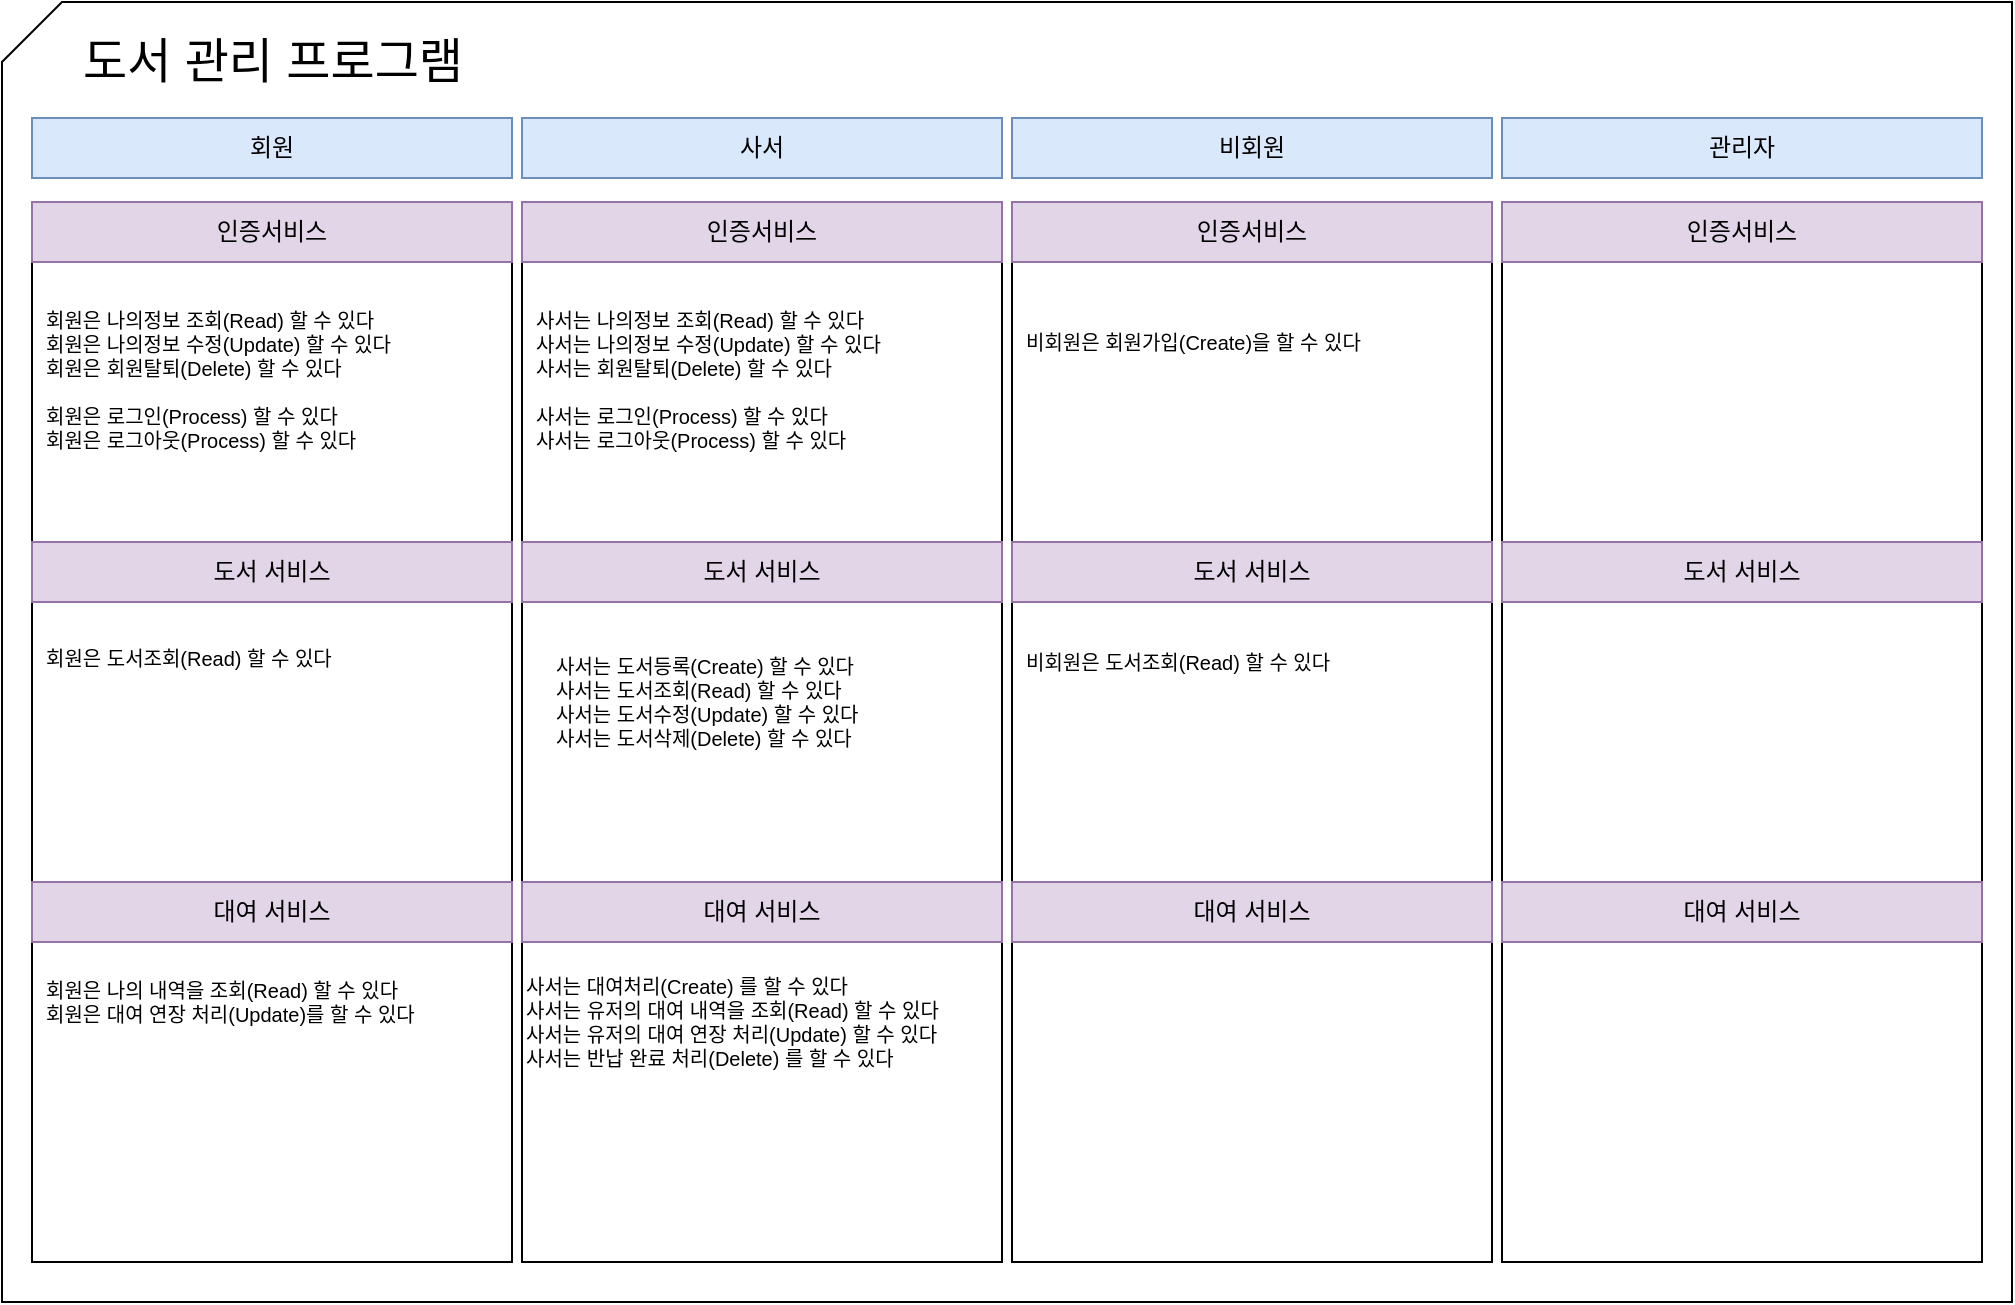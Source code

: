 <mxfile version="27.0.9" pages="2">
  <diagram name="요구사항확인" id="si9WiEyHauwOeKY3Vzi-">
    <mxGraphModel dx="1426" dy="849" grid="1" gridSize="10" guides="1" tooltips="1" connect="1" arrows="1" fold="1" page="1" pageScale="1" pageWidth="827" pageHeight="1169" math="0" shadow="0">
      <root>
        <mxCell id="0" />
        <mxCell id="1" parent="0" />
        <mxCell id="LVaz8bQsQqEIjGHbkDQo-53" value="" style="shape=card;whiteSpace=wrap;html=1;" parent="1" vertex="1">
          <mxGeometry x="25" y="10" width="1005" height="650" as="geometry" />
        </mxCell>
        <mxCell id="LVaz8bQsQqEIjGHbkDQo-34" value="" style="rounded=0;whiteSpace=wrap;html=1;" parent="1" vertex="1">
          <mxGeometry x="775" y="110" width="240" height="530" as="geometry" />
        </mxCell>
        <mxCell id="LVaz8bQsQqEIjGHbkDQo-33" value="" style="rounded=0;whiteSpace=wrap;html=1;" parent="1" vertex="1">
          <mxGeometry x="530" y="110" width="240" height="530" as="geometry" />
        </mxCell>
        <mxCell id="LVaz8bQsQqEIjGHbkDQo-32" value="" style="rounded=0;whiteSpace=wrap;html=1;" parent="1" vertex="1">
          <mxGeometry x="285" y="110" width="240" height="530" as="geometry" />
        </mxCell>
        <mxCell id="LVaz8bQsQqEIjGHbkDQo-31" value="" style="rounded=0;whiteSpace=wrap;html=1;" parent="1" vertex="1">
          <mxGeometry x="40" y="110" width="240" height="530" as="geometry" />
        </mxCell>
        <mxCell id="LVaz8bQsQqEIjGHbkDQo-35" value="인증서비스" style="rounded=0;whiteSpace=wrap;html=1;fillColor=#e1d5e7;strokeColor=#9673a6;" parent="1" vertex="1">
          <mxGeometry x="40" y="110" width="240" height="30" as="geometry" />
        </mxCell>
        <mxCell id="LVaz8bQsQqEIjGHbkDQo-36" value="인증서비스" style="rounded=0;whiteSpace=wrap;html=1;fillColor=#e1d5e7;strokeColor=#9673a6;" parent="1" vertex="1">
          <mxGeometry x="285" y="110" width="240" height="30" as="geometry" />
        </mxCell>
        <mxCell id="LVaz8bQsQqEIjGHbkDQo-37" value="인증서비스" style="rounded=0;whiteSpace=wrap;html=1;fillColor=#e1d5e7;strokeColor=#9673a6;" parent="1" vertex="1">
          <mxGeometry x="530" y="110" width="240" height="30" as="geometry" />
        </mxCell>
        <mxCell id="LVaz8bQsQqEIjGHbkDQo-38" value="인증서비스" style="rounded=0;whiteSpace=wrap;html=1;fillColor=#e1d5e7;strokeColor=#9673a6;" parent="1" vertex="1">
          <mxGeometry x="775" y="110" width="240" height="30" as="geometry" />
        </mxCell>
        <mxCell id="LVaz8bQsQqEIjGHbkDQo-39" value="도서 서비스" style="rounded=0;whiteSpace=wrap;html=1;fillColor=#e1d5e7;strokeColor=#9673a6;" parent="1" vertex="1">
          <mxGeometry x="40" y="280" width="240" height="30" as="geometry" />
        </mxCell>
        <mxCell id="LVaz8bQsQqEIjGHbkDQo-40" value="도서 서비스" style="rounded=0;whiteSpace=wrap;html=1;fillColor=#e1d5e7;strokeColor=#9673a6;" parent="1" vertex="1">
          <mxGeometry x="285" y="280" width="240" height="30" as="geometry" />
        </mxCell>
        <mxCell id="LVaz8bQsQqEIjGHbkDQo-41" value="도서 서비스" style="rounded=0;whiteSpace=wrap;html=1;fillColor=#e1d5e7;strokeColor=#9673a6;" parent="1" vertex="1">
          <mxGeometry x="530" y="280" width="240" height="30" as="geometry" />
        </mxCell>
        <mxCell id="LVaz8bQsQqEIjGHbkDQo-42" value="도서 서비스" style="rounded=0;whiteSpace=wrap;html=1;fillColor=#e1d5e7;strokeColor=#9673a6;" parent="1" vertex="1">
          <mxGeometry x="775" y="280" width="240" height="30" as="geometry" />
        </mxCell>
        <mxCell id="LVaz8bQsQqEIjGHbkDQo-43" value="대여 서비스" style="rounded=0;whiteSpace=wrap;html=1;fillColor=#e1d5e7;strokeColor=#9673a6;" parent="1" vertex="1">
          <mxGeometry x="40" y="450" width="240" height="30" as="geometry" />
        </mxCell>
        <mxCell id="LVaz8bQsQqEIjGHbkDQo-44" value="대여 서비스" style="rounded=0;whiteSpace=wrap;html=1;fillColor=#e1d5e7;strokeColor=#9673a6;" parent="1" vertex="1">
          <mxGeometry x="285" y="450" width="240" height="30" as="geometry" />
        </mxCell>
        <mxCell id="LVaz8bQsQqEIjGHbkDQo-45" value="대여 서비스" style="rounded=0;whiteSpace=wrap;html=1;fillColor=#e1d5e7;strokeColor=#9673a6;" parent="1" vertex="1">
          <mxGeometry x="530" y="450" width="240" height="30" as="geometry" />
        </mxCell>
        <mxCell id="LVaz8bQsQqEIjGHbkDQo-46" value="대여 서비스" style="rounded=0;whiteSpace=wrap;html=1;fillColor=#e1d5e7;strokeColor=#9673a6;" parent="1" vertex="1">
          <mxGeometry x="775" y="450" width="240" height="30" as="geometry" />
        </mxCell>
        <mxCell id="LVaz8bQsQqEIjGHbkDQo-2" value="&lt;font style=&quot;font-size: 24px;&quot;&gt;도서 관리 프로그램&lt;/font&gt;" style="text;html=1;align=center;verticalAlign=middle;resizable=0;points=[];autosize=1;strokeColor=none;fillColor=none;" parent="1" vertex="1">
          <mxGeometry x="55" y="20" width="210" height="40" as="geometry" />
        </mxCell>
        <mxCell id="LVaz8bQsQqEIjGHbkDQo-3" value="사서" style="text;html=1;align=center;verticalAlign=middle;resizable=0;points=[];autosize=1;strokeColor=none;fillColor=none;" parent="1" vertex="1">
          <mxGeometry x="290" y="68" width="50" height="30" as="geometry" />
        </mxCell>
        <mxCell id="LVaz8bQsQqEIjGHbkDQo-4" value="비회원" style="text;html=1;align=center;verticalAlign=middle;resizable=0;points=[];autosize=1;strokeColor=none;fillColor=none;" parent="1" vertex="1">
          <mxGeometry x="560" y="68" width="60" height="30" as="geometry" />
        </mxCell>
        <mxCell id="LVaz8bQsQqEIjGHbkDQo-5" value="회원" style="text;html=1;align=center;verticalAlign=middle;resizable=0;points=[];autosize=1;strokeColor=none;fillColor=none;" parent="1" vertex="1">
          <mxGeometry x="40" y="68" width="50" height="30" as="geometry" />
        </mxCell>
        <mxCell id="LVaz8bQsQqEIjGHbkDQo-6" value="관리자" style="text;html=1;align=center;verticalAlign=middle;resizable=0;points=[];autosize=1;strokeColor=none;fillColor=none;" parent="1" vertex="1">
          <mxGeometry x="840" y="68" width="60" height="30" as="geometry" />
        </mxCell>
        <mxCell id="LVaz8bQsQqEIjGHbkDQo-20" value="&lt;div&gt;&lt;span style=&quot;background-color: transparent; color: light-dark(rgb(0, 0, 0), rgb(255, 255, 255));&quot;&gt;회원은 도서조회(Read) 할 수 있다&lt;/span&gt;&lt;/div&gt;&lt;div&gt;&lt;br&gt;&lt;/div&gt;&lt;div&gt;&lt;br&gt;&lt;/div&gt;" style="text;html=1;align=left;verticalAlign=middle;resizable=0;points=[];autosize=1;strokeColor=none;fillColor=none;fontSize=10;" parent="1" vertex="1">
          <mxGeometry x="45" y="325" width="170" height="50" as="geometry" />
        </mxCell>
        <mxCell id="LVaz8bQsQqEIjGHbkDQo-21" value="&lt;div&gt;&lt;span style=&quot;background-color: transparent; color: light-dark(rgb(0, 0, 0), rgb(255, 255, 255));&quot;&gt;회원은 나의정보 조회(Read) 할 수 있다&lt;/span&gt;&lt;/div&gt;&lt;div&gt;회원은 나의정보 수정(Update) 할 수 있다&lt;/div&gt;&lt;div&gt;회원은 회원탈퇴(Delete) 할 수 있다&lt;/div&gt;&lt;div&gt;&lt;br&gt;&lt;/div&gt;&lt;div&gt;회원은 로그인(Process) 할 수 있다&lt;/div&gt;&lt;div&gt;회원은 로그아웃&lt;span style=&quot;background-color: transparent; color: light-dark(rgb(0, 0, 0), rgb(255, 255, 255));&quot;&gt;(Process)&lt;/span&gt;&lt;span style=&quot;background-color: transparent; color: light-dark(rgb(0, 0, 0), rgb(255, 255, 255));&quot;&gt;&amp;nbsp;할 수 있다&lt;/span&gt;&lt;/div&gt;&lt;div&gt;&lt;br&gt;&lt;/div&gt;" style="text;html=1;align=left;verticalAlign=middle;resizable=0;points=[];autosize=1;strokeColor=none;fillColor=none;fontSize=10;" parent="1" vertex="1">
          <mxGeometry x="45" y="155" width="200" height="100" as="geometry" />
        </mxCell>
        <mxCell id="LVaz8bQsQqEIjGHbkDQo-22" value="&lt;br&gt;&lt;div&gt;&lt;br&gt;&lt;/div&gt;&lt;div&gt;회원은 나의 내역을 조회(Read) 할 수 있다&lt;/div&gt;&lt;div&gt;회원은 대여 연장 처리(Update)를 할 수 있다&lt;/div&gt;&lt;div&gt;&lt;br&gt;&lt;/div&gt;&lt;div&gt;&lt;br&gt;&lt;/div&gt;" style="text;html=1;align=left;verticalAlign=middle;resizable=0;points=[];autosize=1;strokeColor=none;fillColor=none;fontSize=10;" parent="1" vertex="1">
          <mxGeometry x="45" y="465" width="210" height="90" as="geometry" />
        </mxCell>
        <mxCell id="LVaz8bQsQqEIjGHbkDQo-23" value="&lt;br&gt;&lt;div&gt;비회원은 회원가입(Create)을 할 수 있다&lt;/div&gt;&lt;div&gt;&lt;br&gt;&lt;/div&gt;" style="text;html=1;align=left;verticalAlign=middle;resizable=0;points=[];autosize=1;strokeColor=none;fillColor=none;fontSize=10;" parent="1" vertex="1">
          <mxGeometry x="535" y="155" width="190" height="50" as="geometry" />
        </mxCell>
        <mxCell id="LVaz8bQsQqEIjGHbkDQo-25" value="&lt;div&gt;&lt;span style=&quot;background-color: transparent; color: light-dark(rgb(0, 0, 0), rgb(255, 255, 255));&quot;&gt;사서는 나의정보 조회(Read) 할 수 있다&lt;/span&gt;&lt;/div&gt;&lt;div&gt;&lt;span style=&quot;background-color: transparent; color: light-dark(rgb(0, 0, 0), rgb(255, 255, 255));&quot;&gt;사서는&lt;/span&gt;&amp;nbsp;나의정보 수정(Update) 할 수 있다&lt;/div&gt;&lt;div&gt;&lt;span style=&quot;background-color: transparent; color: light-dark(rgb(0, 0, 0), rgb(255, 255, 255));&quot;&gt;사서는&lt;/span&gt;&amp;nbsp;회원탈퇴(Delete) 할 수 있다&lt;/div&gt;&lt;div&gt;&lt;br&gt;&lt;/div&gt;&lt;div&gt;&lt;span style=&quot;background-color: transparent; color: light-dark(rgb(0, 0, 0), rgb(255, 255, 255));&quot;&gt;사서는&lt;/span&gt;&amp;nbsp;로그인(Process) 할 수 있다&lt;/div&gt;&lt;div&gt;&lt;span style=&quot;background-color: transparent; color: light-dark(rgb(0, 0, 0), rgb(255, 255, 255));&quot;&gt;사서는&lt;/span&gt;&amp;nbsp;로그아웃&lt;span style=&quot;background-color: transparent; color: light-dark(rgb(0, 0, 0), rgb(255, 255, 255));&quot;&gt;(Process)&lt;/span&gt;&lt;span style=&quot;background-color: transparent; color: light-dark(rgb(0, 0, 0), rgb(255, 255, 255));&quot;&gt;&amp;nbsp;할 수 있다&lt;/span&gt;&lt;/div&gt;&lt;div&gt;&lt;br&gt;&lt;/div&gt;" style="text;html=1;align=left;verticalAlign=middle;resizable=0;points=[];autosize=1;strokeColor=none;fillColor=none;fontSize=10;" parent="1" vertex="1">
          <mxGeometry x="290" y="155" width="200" height="100" as="geometry" />
        </mxCell>
        <mxCell id="LVaz8bQsQqEIjGHbkDQo-28" value="&lt;br&gt;&lt;div&gt;사서는 도서등록(Create) 할 수 있다&lt;/div&gt;&lt;div&gt;사서는 도서조회(Read) 할 수 있다&lt;/div&gt;&lt;div&gt;사서는 도서수정(Update) 할 수 있다&lt;/div&gt;&lt;div&gt;사서는 도서삭제(Delete) 할 수 있다&lt;/div&gt;&lt;div&gt;&lt;br&gt;&lt;/div&gt;" style="text;html=1;align=left;verticalAlign=middle;resizable=0;points=[];autosize=1;strokeColor=none;fillColor=none;fontSize=10;" parent="1" vertex="1">
          <mxGeometry x="300" y="315" width="170" height="90" as="geometry" />
        </mxCell>
        <mxCell id="LVaz8bQsQqEIjGHbkDQo-29" value="&lt;br&gt;&lt;div&gt;&lt;span style=&quot;background-color: transparent; color: light-dark(rgb(0, 0, 0), rgb(255, 255, 255));&quot;&gt;비회원은 도서조회(Read) 할 수 있다&lt;/span&gt;&lt;/div&gt;&lt;div&gt;&lt;br&gt;&lt;/div&gt;" style="text;html=1;align=left;verticalAlign=middle;resizable=0;points=[];autosize=1;strokeColor=none;fillColor=none;fontSize=10;" parent="1" vertex="1">
          <mxGeometry x="535" y="315" width="180" height="50" as="geometry" />
        </mxCell>
        <mxCell id="LVaz8bQsQqEIjGHbkDQo-30" value="&lt;br&gt;&lt;div&gt;사서는 대여처리(Create) 를 할 수 있다&lt;/div&gt;&lt;div&gt;사서는 유저의 대여 내역을 조회(Read) 할 수 있다&lt;/div&gt;&lt;div&gt;사서는 유저의 대여 연장 처리(Update) 할 수 있다&lt;/div&gt;&lt;div&gt;사서는 반납 완료 처리(Delete) 를 할 수 있다&lt;/div&gt;&lt;div&gt;&amp;nbsp;&lt;/div&gt;" style="text;html=1;align=left;verticalAlign=middle;resizable=0;points=[];autosize=1;strokeColor=none;fillColor=none;fontSize=10;" parent="1" vertex="1">
          <mxGeometry x="285" y="475" width="230" height="90" as="geometry" />
        </mxCell>
        <mxCell id="LVaz8bQsQqEIjGHbkDQo-49" value="회원" style="rounded=0;whiteSpace=wrap;html=1;fillColor=#dae8fc;strokeColor=#6c8ebf;" parent="1" vertex="1">
          <mxGeometry x="40" y="68" width="240" height="30" as="geometry" />
        </mxCell>
        <mxCell id="LVaz8bQsQqEIjGHbkDQo-50" value="사서" style="rounded=0;whiteSpace=wrap;html=1;fillColor=#dae8fc;strokeColor=#6c8ebf;" parent="1" vertex="1">
          <mxGeometry x="285" y="68" width="240" height="30" as="geometry" />
        </mxCell>
        <mxCell id="LVaz8bQsQqEIjGHbkDQo-51" value="관리자" style="rounded=0;whiteSpace=wrap;html=1;fillColor=#dae8fc;strokeColor=#6c8ebf;" parent="1" vertex="1">
          <mxGeometry x="775" y="68" width="240" height="30" as="geometry" />
        </mxCell>
        <mxCell id="LVaz8bQsQqEIjGHbkDQo-52" value="비회원" style="rounded=0;whiteSpace=wrap;html=1;fillColor=#dae8fc;strokeColor=#6c8ebf;" parent="1" vertex="1">
          <mxGeometry x="530" y="68" width="240" height="30" as="geometry" />
        </mxCell>
      </root>
    </mxGraphModel>
  </diagram>
  <diagram id="BZQsb9NRgBKKPaSN_zVv" name="USECASE">
    <mxGraphModel dx="983" dy="586" grid="1" gridSize="10" guides="1" tooltips="1" connect="1" arrows="1" fold="1" page="1" pageScale="1" pageWidth="827" pageHeight="1169" math="0" shadow="0">
      <root>
        <mxCell id="0" />
        <mxCell id="1" parent="0" />
        <mxCell id="SBfkFys1KS65sLbY7qjm-83" value="&lt;span style=&quot;font-size: 11px; background-color: rgb(255, 255, 255);&quot;&gt;extend&lt;/span&gt;" style="text;html=1;align=center;verticalAlign=middle;resizable=0;points=[];autosize=1;strokeColor=none;fillColor=none;" vertex="1" parent="1">
          <mxGeometry x="170" y="140" width="60" height="30" as="geometry" />
        </mxCell>
        <mxCell id="SBfkFys1KS65sLbY7qjm-13" value="도서 관리 시스템" style="shape=umlFrame;whiteSpace=wrap;html=1;pointerEvents=0;width=90;height=30;" vertex="1" parent="1">
          <mxGeometry x="120" y="40" width="600" height="800" as="geometry" />
        </mxCell>
        <mxCell id="SBfkFys1KS65sLbY7qjm-14" value="회원" style="shape=umlActor;verticalLabelPosition=bottom;verticalAlign=top;html=1;" vertex="1" parent="1">
          <mxGeometry x="40" y="80" width="40" height="80" as="geometry" />
        </mxCell>
        <mxCell id="SBfkFys1KS65sLbY7qjm-16" value="비회원" style="shape=umlActor;verticalLabelPosition=bottom;verticalAlign=top;html=1;" vertex="1" parent="1">
          <mxGeometry x="40" y="240" width="40" height="80" as="geometry" />
        </mxCell>
        <mxCell id="SBfkFys1KS65sLbY7qjm-17" value="사서" style="shape=umlActor;verticalLabelPosition=bottom;verticalAlign=top;html=1;" vertex="1" parent="1">
          <mxGeometry x="760" y="80" width="40" height="80" as="geometry" />
        </mxCell>
        <mxCell id="SBfkFys1KS65sLbY7qjm-20" value="관리자" style="shape=umlActor;verticalLabelPosition=bottom;verticalAlign=top;html=1;" vertex="1" parent="1">
          <mxGeometry x="760" y="400" width="40" height="80" as="geometry" />
        </mxCell>
        <mxCell id="SBfkFys1KS65sLbY7qjm-24" value="도서조회" style="ellipse;whiteSpace=wrap;html=1;" vertex="1" parent="1">
          <mxGeometry x="160" y="80" width="80" height="40" as="geometry" />
        </mxCell>
        <mxCell id="SBfkFys1KS65sLbY7qjm-26" value="도서등록" style="ellipse;whiteSpace=wrap;html=1;" vertex="1" parent="1">
          <mxGeometry x="600" y="120" width="80" height="40" as="geometry" />
        </mxCell>
        <mxCell id="SBfkFys1KS65sLbY7qjm-27" value="도서수정" style="ellipse;whiteSpace=wrap;html=1;" vertex="1" parent="1">
          <mxGeometry x="600" y="200" width="80" height="40" as="geometry" />
        </mxCell>
        <mxCell id="SBfkFys1KS65sLbY7qjm-28" value="도서삭제" style="ellipse;whiteSpace=wrap;html=1;" vertex="1" parent="1">
          <mxGeometry x="600" y="280" width="80" height="40" as="geometry" />
        </mxCell>
        <mxCell id="SBfkFys1KS65sLbY7qjm-30" value="use" style="html=1;verticalAlign=bottom;endArrow=block;curved=0;rounded=0;entryX=0;entryY=0.5;entryDx=0;entryDy=0;exitX=0.5;exitY=0.35;exitDx=0;exitDy=0;exitPerimeter=0;" edge="1" parent="1" source="SBfkFys1KS65sLbY7qjm-14" target="SBfkFys1KS65sLbY7qjm-24">
          <mxGeometry width="80" relative="1" as="geometry">
            <mxPoint x="80" y="110" as="sourcePoint" />
            <mxPoint x="400" y="380" as="targetPoint" />
          </mxGeometry>
        </mxCell>
        <mxCell id="SBfkFys1KS65sLbY7qjm-32" value="use" style="html=1;verticalAlign=bottom;endArrow=block;curved=0;rounded=0;exitX=0.55;exitY=0.35;exitDx=0;exitDy=0;exitPerimeter=0;" edge="1" parent="1" source="SBfkFys1KS65sLbY7qjm-16">
          <mxGeometry width="80" relative="1" as="geometry">
            <mxPoint x="320" y="380" as="sourcePoint" />
            <mxPoint x="160" y="100" as="targetPoint" />
          </mxGeometry>
        </mxCell>
        <mxCell id="SBfkFys1KS65sLbY7qjm-33" value="use" style="html=1;verticalAlign=bottom;endArrow=block;curved=0;rounded=0;entryX=1;entryY=0.5;entryDx=0;entryDy=0;exitX=0.475;exitY=0.325;exitDx=0;exitDy=0;exitPerimeter=0;" edge="1" parent="1" source="SBfkFys1KS65sLbY7qjm-17" target="SBfkFys1KS65sLbY7qjm-24">
          <mxGeometry width="80" relative="1" as="geometry">
            <mxPoint x="370" y="378" as="sourcePoint" />
            <mxPoint x="470" y="370" as="targetPoint" />
          </mxGeometry>
        </mxCell>
        <mxCell id="SBfkFys1KS65sLbY7qjm-34" value="use" style="html=1;verticalAlign=bottom;endArrow=block;curved=0;rounded=0;exitX=0.475;exitY=0.338;exitDx=0;exitDy=0;exitPerimeter=0;entryX=1;entryY=0.5;entryDx=0;entryDy=0;" edge="1" parent="1" source="SBfkFys1KS65sLbY7qjm-17" target="SBfkFys1KS65sLbY7qjm-26">
          <mxGeometry width="80" relative="1" as="geometry">
            <mxPoint x="320" y="380" as="sourcePoint" />
            <mxPoint x="400" y="380" as="targetPoint" />
          </mxGeometry>
        </mxCell>
        <mxCell id="SBfkFys1KS65sLbY7qjm-35" value="로그인" style="ellipse;whiteSpace=wrap;html=1;" vertex="1" parent="1">
          <mxGeometry x="400" y="200" width="80" height="40" as="geometry" />
        </mxCell>
        <mxCell id="SBfkFys1KS65sLbY7qjm-38" value="include" style="endArrow=open;dashed=1;endFill=0;endSize=12;html=1;rounded=0;exitX=0;exitY=0.5;exitDx=0;exitDy=0;startFill=0;" edge="1" parent="1" source="SBfkFys1KS65sLbY7qjm-26" target="SBfkFys1KS65sLbY7qjm-35">
          <mxGeometry width="160" relative="1" as="geometry">
            <mxPoint x="280" y="380" as="sourcePoint" />
            <mxPoint x="440" y="380" as="targetPoint" />
          </mxGeometry>
        </mxCell>
        <mxCell id="SBfkFys1KS65sLbY7qjm-40" value="include" style="endArrow=open;dashed=1;endFill=0;endSize=12;html=1;rounded=0;exitX=0;exitY=0.5;exitDx=0;exitDy=0;entryX=1;entryY=1;entryDx=0;entryDy=0;" edge="1" parent="1" source="SBfkFys1KS65sLbY7qjm-28" target="SBfkFys1KS65sLbY7qjm-35">
          <mxGeometry width="160" relative="1" as="geometry">
            <mxPoint x="680" y="300" as="sourcePoint" />
            <mxPoint x="470" y="240" as="targetPoint" />
          </mxGeometry>
        </mxCell>
        <mxCell id="SBfkFys1KS65sLbY7qjm-41" value="use" style="html=1;verticalAlign=bottom;endArrow=block;curved=0;rounded=0;exitX=0.475;exitY=0.338;exitDx=0;exitDy=0;exitPerimeter=0;entryX=1;entryY=0.5;entryDx=0;entryDy=0;" edge="1" parent="1" source="SBfkFys1KS65sLbY7qjm-17">
          <mxGeometry width="80" relative="1" as="geometry">
            <mxPoint x="779" y="190" as="sourcePoint" />
            <mxPoint x="680" y="223" as="targetPoint" />
          </mxGeometry>
        </mxCell>
        <mxCell id="SBfkFys1KS65sLbY7qjm-42" value="use" style="html=1;verticalAlign=bottom;endArrow=block;curved=0;rounded=0;entryX=1;entryY=0.5;entryDx=0;entryDy=0;" edge="1" parent="1" target="SBfkFys1KS65sLbY7qjm-28">
          <mxGeometry width="80" relative="1" as="geometry">
            <mxPoint x="779" y="110" as="sourcePoint" />
            <mxPoint x="680" y="296" as="targetPoint" />
          </mxGeometry>
        </mxCell>
        <mxCell id="SBfkFys1KS65sLbY7qjm-43" value="전체" style="ellipse;whiteSpace=wrap;html=1;" vertex="1" parent="1">
          <mxGeometry x="160" y="160" width="40" height="40" as="geometry" />
        </mxCell>
        <mxCell id="SBfkFys1KS65sLbY7qjm-44" value="키워드" style="ellipse;whiteSpace=wrap;html=1;" vertex="1" parent="1">
          <mxGeometry x="200" y="160" width="40" height="40" as="geometry" />
        </mxCell>
        <mxCell id="SBfkFys1KS65sLbY7qjm-46" value="" style="endArrow=block;endSize=16;endFill=0;html=1;rounded=0;entryX=0.5;entryY=1;entryDx=0;entryDy=0;" edge="1" parent="1" target="SBfkFys1KS65sLbY7qjm-24">
          <mxGeometry x="0.661" width="160" relative="1" as="geometry">
            <mxPoint x="180" y="159" as="sourcePoint" />
            <mxPoint x="340" y="159" as="targetPoint" />
            <Array as="points">
              <mxPoint x="180" y="150" />
              <mxPoint x="200" y="150" />
            </Array>
            <mxPoint as="offset" />
          </mxGeometry>
        </mxCell>
        <mxCell id="SBfkFys1KS65sLbY7qjm-51" value="" style="endArrow=block;endSize=16;endFill=0;html=1;rounded=0;exitX=0.5;exitY=0;exitDx=0;exitDy=0;" edge="1" parent="1" source="SBfkFys1KS65sLbY7qjm-83">
          <mxGeometry x="-1" y="81" width="160" relative="1" as="geometry">
            <mxPoint x="150" y="210" as="sourcePoint" />
            <mxPoint x="200" y="120" as="targetPoint" />
            <Array as="points" />
            <mxPoint x="41" y="70" as="offset" />
          </mxGeometry>
        </mxCell>
        <mxCell id="SBfkFys1KS65sLbY7qjm-52" value="회원가입" style="ellipse;whiteSpace=wrap;html=1;" vertex="1" parent="1">
          <mxGeometry x="160" y="260" width="80" height="40" as="geometry" />
        </mxCell>
        <mxCell id="SBfkFys1KS65sLbY7qjm-53" value="use" style="html=1;verticalAlign=bottom;endArrow=block;curved=0;rounded=0;exitX=0.5;exitY=0.5;exitDx=0;exitDy=0;exitPerimeter=0;" edge="1" parent="1" source="SBfkFys1KS65sLbY7qjm-16" target="SBfkFys1KS65sLbY7qjm-52">
          <mxGeometry width="80" relative="1" as="geometry">
            <mxPoint x="240" y="478" as="sourcePoint" />
            <mxPoint x="338" y="310" as="targetPoint" />
          </mxGeometry>
        </mxCell>
        <mxCell id="SBfkFys1KS65sLbY7qjm-55" value="include" style="endArrow=open;dashed=1;endFill=0;endSize=12;html=1;rounded=0;exitX=0;exitY=0.5;exitDx=0;exitDy=0;entryX=1;entryY=0.5;entryDx=0;entryDy=0;" edge="1" parent="1" source="SBfkFys1KS65sLbY7qjm-27" target="SBfkFys1KS65sLbY7qjm-35">
          <mxGeometry width="160" relative="1" as="geometry">
            <mxPoint x="600" y="220" as="sourcePoint" />
            <mxPoint x="556.419" y="228.668" as="targetPoint" />
          </mxGeometry>
        </mxCell>
        <mxCell id="SBfkFys1KS65sLbY7qjm-56" value="회원관리" style="ellipse;whiteSpace=wrap;html=1;" vertex="1" parent="1">
          <mxGeometry x="520" y="400" width="80" height="40" as="geometry" />
        </mxCell>
        <mxCell id="SBfkFys1KS65sLbY7qjm-62" style="edgeStyle=orthogonalEdgeStyle;rounded=0;orthogonalLoop=1;jettySize=auto;html=1;endArrow=block;endFill=0;" edge="1" parent="1" source="SBfkFys1KS65sLbY7qjm-57">
          <mxGeometry relative="1" as="geometry">
            <mxPoint x="560" y="440" as="targetPoint" />
            <Array as="points">
              <mxPoint x="500" y="460" />
              <mxPoint x="560" y="460" />
            </Array>
          </mxGeometry>
        </mxCell>
        <mxCell id="SBfkFys1KS65sLbY7qjm-57" value="조회" style="ellipse;whiteSpace=wrap;html=1;" vertex="1" parent="1">
          <mxGeometry x="480" y="480" width="40" height="40" as="geometry" />
        </mxCell>
        <mxCell id="SBfkFys1KS65sLbY7qjm-61" style="edgeStyle=orthogonalEdgeStyle;rounded=0;orthogonalLoop=1;jettySize=auto;html=1;entryX=0.5;entryY=1;entryDx=0;entryDy=0;endArrow=block;endFill=0;" edge="1" parent="1" source="SBfkFys1KS65sLbY7qjm-58" target="SBfkFys1KS65sLbY7qjm-56">
          <mxGeometry relative="1" as="geometry" />
        </mxCell>
        <mxCell id="SBfkFys1KS65sLbY7qjm-58" value="등록" style="ellipse;whiteSpace=wrap;html=1;" vertex="1" parent="1">
          <mxGeometry x="520" y="480" width="40" height="40" as="geometry" />
        </mxCell>
        <mxCell id="SBfkFys1KS65sLbY7qjm-63" style="edgeStyle=orthogonalEdgeStyle;rounded=0;orthogonalLoop=1;jettySize=auto;html=1;endArrow=block;endFill=0;" edge="1" parent="1" source="SBfkFys1KS65sLbY7qjm-59">
          <mxGeometry relative="1" as="geometry">
            <mxPoint x="560" y="440" as="targetPoint" />
          </mxGeometry>
        </mxCell>
        <mxCell id="SBfkFys1KS65sLbY7qjm-59" value="수정" style="ellipse;whiteSpace=wrap;html=1;" vertex="1" parent="1">
          <mxGeometry x="560" y="480" width="40" height="40" as="geometry" />
        </mxCell>
        <mxCell id="SBfkFys1KS65sLbY7qjm-64" style="edgeStyle=orthogonalEdgeStyle;rounded=0;orthogonalLoop=1;jettySize=auto;html=1;entryX=0.5;entryY=1;entryDx=0;entryDy=0;endArrow=block;endFill=0;" edge="1" parent="1" source="SBfkFys1KS65sLbY7qjm-60" target="SBfkFys1KS65sLbY7qjm-56">
          <mxGeometry relative="1" as="geometry" />
        </mxCell>
        <mxCell id="SBfkFys1KS65sLbY7qjm-60" value="삭제" style="ellipse;whiteSpace=wrap;html=1;" vertex="1" parent="1">
          <mxGeometry x="600" y="480" width="40" height="40" as="geometry" />
        </mxCell>
        <mxCell id="SBfkFys1KS65sLbY7qjm-65" value="extend" style="text;html=1;align=center;verticalAlign=middle;resizable=0;points=[];autosize=1;strokeColor=none;fillColor=none;" vertex="1" parent="1">
          <mxGeometry x="530" y="440" width="60" height="30" as="geometry" />
        </mxCell>
        <mxCell id="SBfkFys1KS65sLbY7qjm-66" value="use" style="html=1;verticalAlign=bottom;endArrow=block;curved=0;rounded=0;exitX=0.494;exitY=0.339;exitDx=0;exitDy=0;exitPerimeter=0;entryX=1;entryY=0.5;entryDx=0;entryDy=0;" edge="1" parent="1" source="SBfkFys1KS65sLbY7qjm-20" target="SBfkFys1KS65sLbY7qjm-56">
          <mxGeometry width="80" relative="1" as="geometry">
            <mxPoint x="769" y="310" as="sourcePoint" />
            <mxPoint x="670" y="343" as="targetPoint" />
          </mxGeometry>
        </mxCell>
        <mxCell id="SBfkFys1KS65sLbY7qjm-70" style="edgeStyle=orthogonalEdgeStyle;rounded=0;orthogonalLoop=1;jettySize=auto;html=1;entryX=0.5;entryY=1;entryDx=0;entryDy=0;endArrow=block;endFill=0;" edge="1" parent="1" source="SBfkFys1KS65sLbY7qjm-69" target="SBfkFys1KS65sLbY7qjm-56">
          <mxGeometry relative="1" as="geometry">
            <Array as="points">
              <mxPoint x="460" y="460" />
              <mxPoint x="560" y="460" />
            </Array>
          </mxGeometry>
        </mxCell>
        <mxCell id="SBfkFys1KS65sLbY7qjm-69" value="&lt;font style=&quot;font-size: 13px;&quot;&gt;나의 정보&lt;/font&gt;" style="ellipse;whiteSpace=wrap;html=1;align=center;" vertex="1" parent="1">
          <mxGeometry x="440" y="400" width="40" height="40" as="geometry" />
        </mxCell>
        <mxCell id="SBfkFys1KS65sLbY7qjm-71" value="&lt;font style=&quot;font-size: 13px;&quot;&gt;일반 계정&lt;/font&gt;" style="ellipse;whiteSpace=wrap;html=1;align=center;" vertex="1" parent="1">
          <mxGeometry x="460" y="560" width="40" height="40" as="geometry" />
        </mxCell>
        <mxCell id="SBfkFys1KS65sLbY7qjm-77" style="edgeStyle=orthogonalEdgeStyle;rounded=0;orthogonalLoop=1;jettySize=auto;html=1;endArrow=block;endFill=0;" edge="1" parent="1">
          <mxGeometry relative="1" as="geometry">
            <mxPoint x="500" y="520" as="targetPoint" />
            <mxPoint x="500.034" y="530" as="sourcePoint" />
          </mxGeometry>
        </mxCell>
        <mxCell id="SBfkFys1KS65sLbY7qjm-80" style="edgeStyle=orthogonalEdgeStyle;rounded=0;orthogonalLoop=1;jettySize=auto;html=1;exitX=0.5;exitY=0;exitDx=0;exitDy=0;endArrow=block;endFill=0;" edge="1" parent="1" source="SBfkFys1KS65sLbY7qjm-72">
          <mxGeometry relative="1" as="geometry">
            <mxPoint x="500" y="520" as="targetPoint" />
          </mxGeometry>
        </mxCell>
        <mxCell id="SBfkFys1KS65sLbY7qjm-72" value="&lt;font style=&quot;font-size: 13px;&quot;&gt;사서 계정&lt;/font&gt;" style="ellipse;whiteSpace=wrap;html=1;align=center;" vertex="1" parent="1">
          <mxGeometry x="500" y="560" width="40" height="40" as="geometry" />
        </mxCell>
        <mxCell id="SBfkFys1KS65sLbY7qjm-73" value="use" style="html=1;verticalAlign=bottom;endArrow=block;curved=0;rounded=0;entryX=1;entryY=0;entryDx=0;entryDy=0;" edge="1" parent="1" target="SBfkFys1KS65sLbY7qjm-69">
          <mxGeometry width="80" relative="1" as="geometry">
            <mxPoint x="780" y="110" as="sourcePoint" />
            <mxPoint x="440" y="160" as="targetPoint" />
          </mxGeometry>
        </mxCell>
        <mxCell id="SBfkFys1KS65sLbY7qjm-74" value="use" style="html=1;verticalAlign=bottom;endArrow=block;curved=0;rounded=0;entryX=0;entryY=0;entryDx=0;entryDy=0;exitX=0.528;exitY=0.391;exitDx=0;exitDy=0;exitPerimeter=0;" edge="1" parent="1" source="SBfkFys1KS65sLbY7qjm-14" target="SBfkFys1KS65sLbY7qjm-69">
          <mxGeometry width="80" relative="1" as="geometry">
            <mxPoint x="426" y="240" as="sourcePoint" />
            <mxPoint x="120" y="536" as="targetPoint" />
          </mxGeometry>
        </mxCell>
        <mxCell id="SBfkFys1KS65sLbY7qjm-76" value="" style="html=1;verticalAlign=bottom;endArrow=block;curved=0;rounded=0;exitX=0.5;exitY=0;exitDx=0;exitDy=0;entryX=0.5;entryY=1;entryDx=0;entryDy=0;endFill=0;" edge="1" parent="1" source="SBfkFys1KS65sLbY7qjm-71" target="SBfkFys1KS65sLbY7qjm-57">
          <mxGeometry width="80" relative="1" as="geometry">
            <mxPoint x="320" y="540" as="sourcePoint" />
            <mxPoint x="400" y="540" as="targetPoint" />
            <Array as="points">
              <mxPoint x="480" y="540" />
              <mxPoint x="500" y="540" />
            </Array>
          </mxGeometry>
        </mxCell>
        <mxCell id="SBfkFys1KS65sLbY7qjm-81" value="extend" style="text;html=1;align=center;verticalAlign=middle;resizable=0;points=[];autosize=1;strokeColor=none;fillColor=none;" vertex="1" parent="1">
          <mxGeometry x="470" y="520" width="60" height="30" as="geometry" />
        </mxCell>
        <mxCell id="SBfkFys1KS65sLbY7qjm-84" value="" style="endArrow=block;endSize=16;endFill=0;html=1;rounded=0;exitX=0.5;exitY=0;exitDx=0;exitDy=0;" edge="1" parent="1" source="SBfkFys1KS65sLbY7qjm-44">
          <mxGeometry x="-1" y="81" width="160" relative="1" as="geometry">
            <mxPoint x="220" y="160" as="sourcePoint" />
            <mxPoint x="200" y="120" as="targetPoint" />
            <Array as="points">
              <mxPoint x="220" y="150" />
              <mxPoint x="200" y="150" />
            </Array>
            <mxPoint x="41" y="70" as="offset" />
          </mxGeometry>
        </mxCell>
      </root>
    </mxGraphModel>
  </diagram>
</mxfile>
